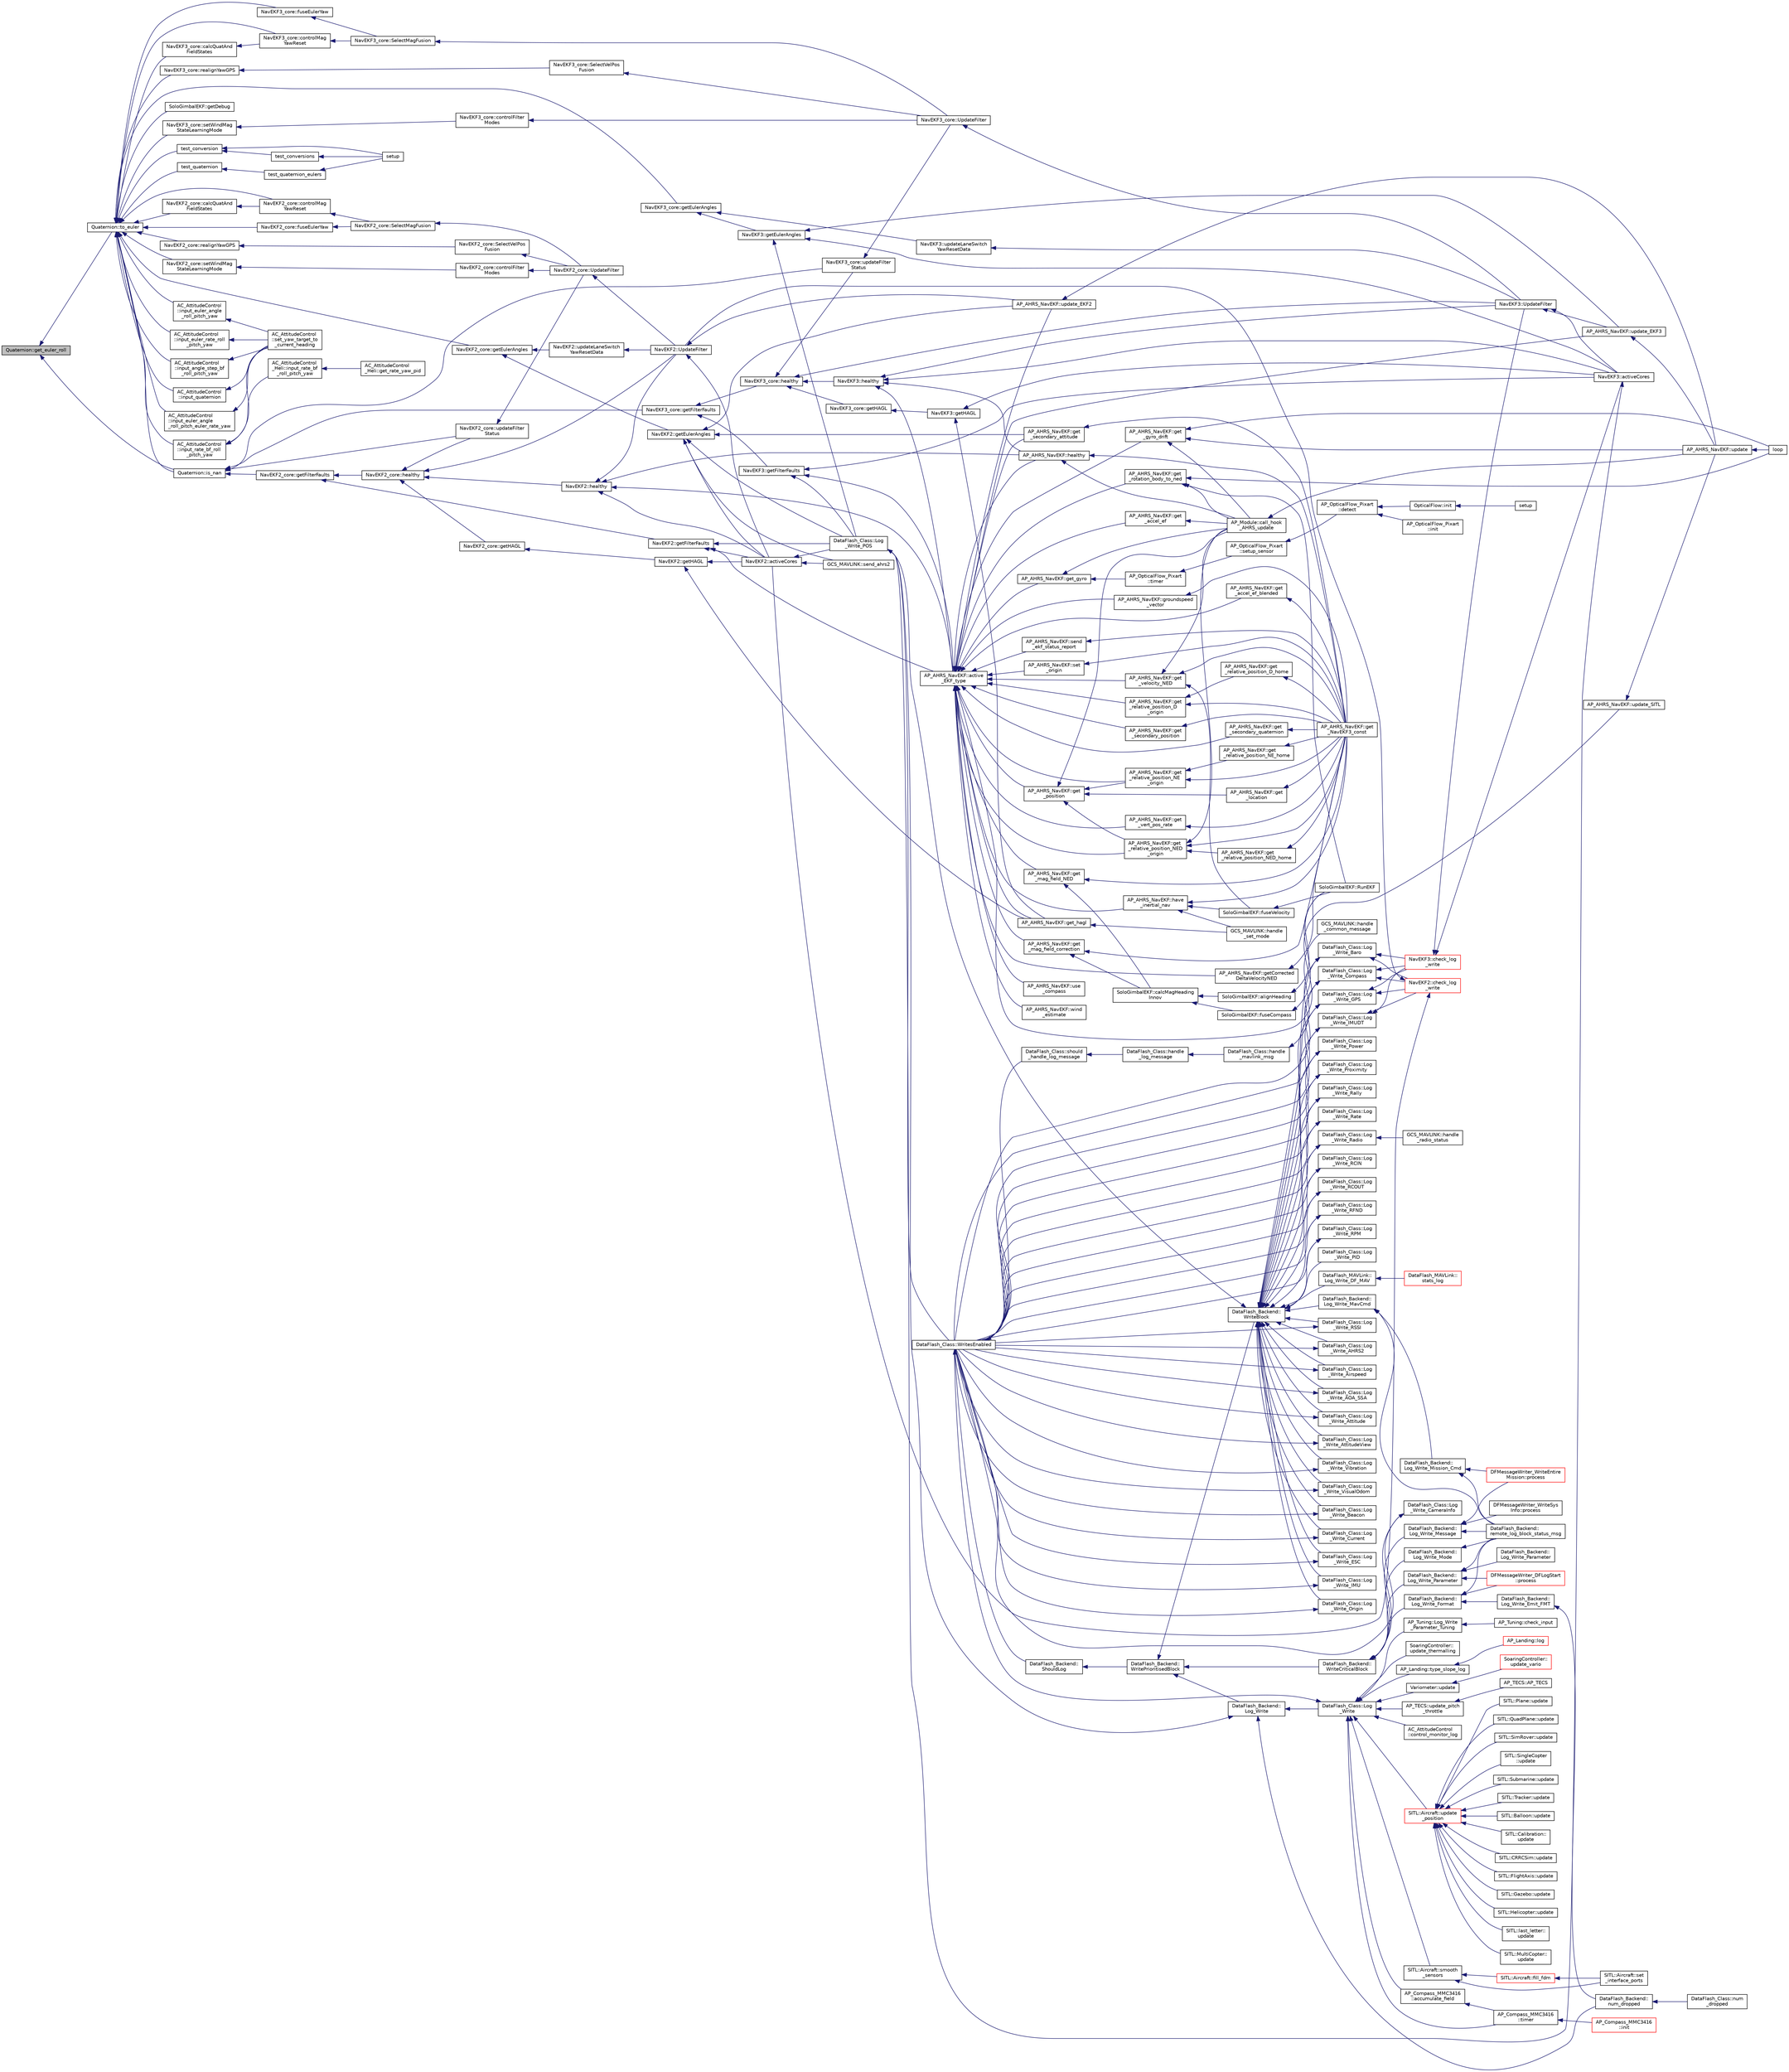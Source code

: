 digraph "Quaternion::get_euler_roll"
{
 // INTERACTIVE_SVG=YES
  edge [fontname="Helvetica",fontsize="10",labelfontname="Helvetica",labelfontsize="10"];
  node [fontname="Helvetica",fontsize="10",shape=record];
  rankdir="LR";
  Node1 [label="Quaternion::get_euler_roll",height=0.2,width=0.4,color="black", fillcolor="grey75", style="filled", fontcolor="black"];
  Node1 -> Node2 [dir="back",color="midnightblue",fontsize="10",style="solid",fontname="Helvetica"];
  Node2 [label="Quaternion::is_nan",height=0.2,width=0.4,color="black", fillcolor="white", style="filled",URL="$classQuaternion.html#aa3036ce97bb5a7394a2d65edecd8f1ab"];
  Node2 -> Node3 [dir="back",color="midnightblue",fontsize="10",style="solid",fontname="Helvetica"];
  Node3 [label="NavEKF2_core::updateFilter\lStatus",height=0.2,width=0.4,color="black", fillcolor="white", style="filled",URL="$classNavEKF2__core.html#a35682329252e9024bb9429a5482679da"];
  Node3 -> Node4 [dir="back",color="midnightblue",fontsize="10",style="solid",fontname="Helvetica"];
  Node4 [label="NavEKF2_core::UpdateFilter",height=0.2,width=0.4,color="black", fillcolor="white", style="filled",URL="$classNavEKF2__core.html#a5f5c815cbd5ebba30d731f89f87726c3"];
  Node4 -> Node5 [dir="back",color="midnightblue",fontsize="10",style="solid",fontname="Helvetica"];
  Node5 [label="NavEKF2::UpdateFilter",height=0.2,width=0.4,color="black", fillcolor="white", style="filled",URL="$classNavEKF2.html#a72815b1bbd9d7ceb0ff7ae52d14516df"];
  Node5 -> Node6 [dir="back",color="midnightblue",fontsize="10",style="solid",fontname="Helvetica"];
  Node6 [label="NavEKF2::activeCores",height=0.2,width=0.4,color="black", fillcolor="white", style="filled",URL="$classNavEKF2.html#ab18af2714c15fcf190493c01e2a28c73"];
  Node6 -> Node7 [dir="back",color="midnightblue",fontsize="10",style="solid",fontname="Helvetica"];
  Node7 [label="DataFlash_Class::Log\l_Write_POS",height=0.2,width=0.4,color="black", fillcolor="white", style="filled",URL="$classDataFlash__Class.html#a46e58faaa53c44516433f6bb7bde4163"];
  Node7 -> Node8 [dir="back",color="midnightblue",fontsize="10",style="solid",fontname="Helvetica"];
  Node8 [label="DataFlash_Class::WritesEnabled",height=0.2,width=0.4,color="black", fillcolor="white", style="filled",URL="$classDataFlash__Class.html#a680528ccef337901407a125439e1f397"];
  Node8 -> Node9 [dir="back",color="midnightblue",fontsize="10",style="solid",fontname="Helvetica"];
  Node9 [label="DataFlash_Class::should\l_handle_log_message",height=0.2,width=0.4,color="black", fillcolor="white", style="filled",URL="$classDataFlash__Class.html#a1f5e7a1ba369422c7df05cd384019b0e"];
  Node9 -> Node10 [dir="back",color="midnightblue",fontsize="10",style="solid",fontname="Helvetica"];
  Node10 [label="DataFlash_Class::handle\l_log_message",height=0.2,width=0.4,color="black", fillcolor="white", style="filled",URL="$classDataFlash__Class.html#a54a0f06df82820b62ec798a212821d25"];
  Node10 -> Node11 [dir="back",color="midnightblue",fontsize="10",style="solid",fontname="Helvetica"];
  Node11 [label="DataFlash_Class::handle\l_mavlink_msg",height=0.2,width=0.4,color="black", fillcolor="white", style="filled",URL="$classDataFlash__Class.html#a06ce95acf59edd4dd3b8aa7246913e7a"];
  Node11 -> Node12 [dir="back",color="midnightblue",fontsize="10",style="solid",fontname="Helvetica"];
  Node12 [label="GCS_MAVLINK::handle\l_common_message",height=0.2,width=0.4,color="black", fillcolor="white", style="filled",URL="$structGCS__MAVLINK.html#a13da94a2548ade6552a5250eb3251e89"];
  Node8 -> Node13 [dir="back",color="midnightblue",fontsize="10",style="solid",fontname="Helvetica"];
  Node13 [label="DataFlash_Backend::\lShouldLog",height=0.2,width=0.4,color="black", fillcolor="white", style="filled",URL="$classDataFlash__Backend.html#ae29c274eff677e46bb9e404656194789"];
  Node13 -> Node14 [dir="back",color="midnightblue",fontsize="10",style="solid",fontname="Helvetica"];
  Node14 [label="DataFlash_Backend::\lWritePrioritisedBlock",height=0.2,width=0.4,color="black", fillcolor="white", style="filled",URL="$classDataFlash__Backend.html#a70bd07e118265442caab0d742cb06abc"];
  Node14 -> Node15 [dir="back",color="midnightblue",fontsize="10",style="solid",fontname="Helvetica"];
  Node15 [label="DataFlash_Backend::\lLog_Write",height=0.2,width=0.4,color="black", fillcolor="white", style="filled",URL="$classDataFlash__Backend.html#a701111d46c96bfab23971267f325ddd3"];
  Node15 -> Node16 [dir="back",color="midnightblue",fontsize="10",style="solid",fontname="Helvetica"];
  Node16 [label="DataFlash_Class::Log\l_Write",height=0.2,width=0.4,color="black", fillcolor="white", style="filled",URL="$classDataFlash__Class.html#a379c836ed19feeac263fcd994b60226b"];
  Node16 -> Node17 [dir="back",color="midnightblue",fontsize="10",style="solid",fontname="Helvetica"];
  Node17 [label="AP_Compass_MMC3416\l::accumulate_field",height=0.2,width=0.4,color="black", fillcolor="white", style="filled",URL="$classAP__Compass__MMC3416.html#aa81525e474696e469db55ad9712a1b4f"];
  Node17 -> Node18 [dir="back",color="midnightblue",fontsize="10",style="solid",fontname="Helvetica"];
  Node18 [label="AP_Compass_MMC3416\l::timer",height=0.2,width=0.4,color="black", fillcolor="white", style="filled",URL="$classAP__Compass__MMC3416.html#a8b5b61173af45f3892c51bbeda783190"];
  Node18 -> Node19 [dir="back",color="midnightblue",fontsize="10",style="solid",fontname="Helvetica"];
  Node19 [label="AP_Compass_MMC3416\l::init",height=0.2,width=0.4,color="red", fillcolor="white", style="filled",URL="$classAP__Compass__MMC3416.html#af9749d12b13a50641e4c2b7b8b702ac2"];
  Node16 -> Node20 [dir="back",color="midnightblue",fontsize="10",style="solid",fontname="Helvetica"];
  Node20 [label="AC_AttitudeControl\l::control_monitor_log",height=0.2,width=0.4,color="black", fillcolor="white", style="filled",URL="$classAC__AttitudeControl.html#a24124a33c8cd7a9cd575d0c16a1e2d5b"];
  Node16 -> Node21 [dir="back",color="midnightblue",fontsize="10",style="solid",fontname="Helvetica"];
  Node21 [label="AP_Tuning::Log_Write\l_Parameter_Tuning",height=0.2,width=0.4,color="black", fillcolor="white", style="filled",URL="$classAP__Tuning.html#abc35074ce5f7c46fbbc644d80c3dc15a"];
  Node21 -> Node22 [dir="back",color="midnightblue",fontsize="10",style="solid",fontname="Helvetica"];
  Node22 [label="AP_Tuning::check_input",height=0.2,width=0.4,color="black", fillcolor="white", style="filled",URL="$classAP__Tuning.html#a26bf8c5e3711e547ce95654ca285fecb"];
  Node16 -> Node23 [dir="back",color="midnightblue",fontsize="10",style="solid",fontname="Helvetica"];
  Node23 [label="SITL::Aircraft::smooth\l_sensors",height=0.2,width=0.4,color="black", fillcolor="white", style="filled",URL="$classSITL_1_1Aircraft.html#a8b835df207c22a4d9bc24b14525ce968"];
  Node23 -> Node24 [dir="back",color="midnightblue",fontsize="10",style="solid",fontname="Helvetica"];
  Node24 [label="SITL::Aircraft::fill_fdm",height=0.2,width=0.4,color="red", fillcolor="white", style="filled",URL="$classSITL_1_1Aircraft.html#a07b38044e8a77d5f48db38e9913e06db"];
  Node24 -> Node25 [dir="back",color="midnightblue",fontsize="10",style="solid",fontname="Helvetica"];
  Node25 [label="SITL::Aircraft::set\l_interface_ports",height=0.2,width=0.4,color="black", fillcolor="white", style="filled",URL="$classSITL_1_1Aircraft.html#a061f04e9f5bc75cc1f250a4e7c3d8421"];
  Node23 -> Node25 [dir="back",color="midnightblue",fontsize="10",style="solid",fontname="Helvetica"];
  Node16 -> Node18 [dir="back",color="midnightblue",fontsize="10",style="solid",fontname="Helvetica"];
  Node16 -> Node26 [dir="back",color="midnightblue",fontsize="10",style="solid",fontname="Helvetica"];
  Node26 [label="AP_Landing::type_slope_log",height=0.2,width=0.4,color="black", fillcolor="white", style="filled",URL="$classAP__Landing.html#ac0b5a7424b989984441d47159f9e691c"];
  Node26 -> Node27 [dir="back",color="midnightblue",fontsize="10",style="solid",fontname="Helvetica"];
  Node27 [label="AP_Landing::log",height=0.2,width=0.4,color="red", fillcolor="white", style="filled",URL="$classAP__Landing.html#afbaa15e50629185cb1c1dcb1c41289d8"];
  Node16 -> Node28 [dir="back",color="midnightblue",fontsize="10",style="solid",fontname="Helvetica"];
  Node28 [label="Variometer::update",height=0.2,width=0.4,color="black", fillcolor="white", style="filled",URL="$classVariometer.html#ae8429634659d6e7f64a64992380e7b2b"];
  Node28 -> Node29 [dir="back",color="midnightblue",fontsize="10",style="solid",fontname="Helvetica"];
  Node29 [label="SoaringController::\lupdate_vario",height=0.2,width=0.4,color="red", fillcolor="white", style="filled",URL="$classSoaringController.html#a7adf701742d2ba2f2e699b9e3ce1b955"];
  Node16 -> Node30 [dir="back",color="midnightblue",fontsize="10",style="solid",fontname="Helvetica"];
  Node30 [label="AP_TECS::update_pitch\l_throttle",height=0.2,width=0.4,color="black", fillcolor="white", style="filled",URL="$classAP__TECS.html#ad9fdee521b36fe15ab8ab06a35717c5a"];
  Node30 -> Node31 [dir="back",color="midnightblue",fontsize="10",style="solid",fontname="Helvetica"];
  Node31 [label="AP_TECS::AP_TECS",height=0.2,width=0.4,color="black", fillcolor="white", style="filled",URL="$classAP__TECS.html#a01d6d2b6f4c4151838115b13020d8990"];
  Node16 -> Node32 [dir="back",color="midnightblue",fontsize="10",style="solid",fontname="Helvetica"];
  Node32 [label="SITL::Aircraft::update\l_position",height=0.2,width=0.4,color="red", fillcolor="white", style="filled",URL="$classSITL_1_1Aircraft.html#a4a72b2c0617cf55b24b062daaae685b9"];
  Node32 -> Node33 [dir="back",color="midnightblue",fontsize="10",style="solid",fontname="Helvetica"];
  Node33 [label="SITL::Balloon::update",height=0.2,width=0.4,color="black", fillcolor="white", style="filled",URL="$classSITL_1_1Balloon.html#a34f5716a3c9ba0805d89dc36656ae90c"];
  Node32 -> Node34 [dir="back",color="midnightblue",fontsize="10",style="solid",fontname="Helvetica"];
  Node34 [label="SITL::Calibration::\lupdate",height=0.2,width=0.4,color="black", fillcolor="white", style="filled",URL="$classSITL_1_1Calibration.html#a0c3f60adfbc5d68ae425883af18b62f4"];
  Node32 -> Node35 [dir="back",color="midnightblue",fontsize="10",style="solid",fontname="Helvetica"];
  Node35 [label="SITL::CRRCSim::update",height=0.2,width=0.4,color="black", fillcolor="white", style="filled",URL="$classSITL_1_1CRRCSim.html#ada236d396837feb2c5efe885ea504f87"];
  Node32 -> Node36 [dir="back",color="midnightblue",fontsize="10",style="solid",fontname="Helvetica"];
  Node36 [label="SITL::FlightAxis::update",height=0.2,width=0.4,color="black", fillcolor="white", style="filled",URL="$classSITL_1_1FlightAxis.html#abea39b8171735bf99ad90267f6be4c42"];
  Node32 -> Node37 [dir="back",color="midnightblue",fontsize="10",style="solid",fontname="Helvetica"];
  Node37 [label="SITL::Gazebo::update",height=0.2,width=0.4,color="black", fillcolor="white", style="filled",URL="$classSITL_1_1Gazebo.html#a120a541070549b98ba4740c91abf97a7"];
  Node32 -> Node38 [dir="back",color="midnightblue",fontsize="10",style="solid",fontname="Helvetica"];
  Node38 [label="SITL::Helicopter::update",height=0.2,width=0.4,color="black", fillcolor="white", style="filled",URL="$classSITL_1_1Helicopter.html#a0e8602ead0fe804552ab7ade9a1b171e"];
  Node32 -> Node39 [dir="back",color="midnightblue",fontsize="10",style="solid",fontname="Helvetica"];
  Node39 [label="SITL::last_letter::\lupdate",height=0.2,width=0.4,color="black", fillcolor="white", style="filled",URL="$classSITL_1_1last__letter.html#ae4e6d3acea9730faa873e8d25b876d19"];
  Node32 -> Node40 [dir="back",color="midnightblue",fontsize="10",style="solid",fontname="Helvetica"];
  Node40 [label="SITL::MultiCopter::\lupdate",height=0.2,width=0.4,color="black", fillcolor="white", style="filled",URL="$classSITL_1_1MultiCopter.html#ad4df8bcd20625ce425cc9d73f9aa6a20"];
  Node32 -> Node41 [dir="back",color="midnightblue",fontsize="10",style="solid",fontname="Helvetica"];
  Node41 [label="SITL::Plane::update",height=0.2,width=0.4,color="black", fillcolor="white", style="filled",URL="$classSITL_1_1Plane.html#a7852409df29e250b1903384d1446930c"];
  Node32 -> Node42 [dir="back",color="midnightblue",fontsize="10",style="solid",fontname="Helvetica"];
  Node42 [label="SITL::QuadPlane::update",height=0.2,width=0.4,color="black", fillcolor="white", style="filled",URL="$classSITL_1_1QuadPlane.html#af9068f0de1894f5afc49481c869e3b6c"];
  Node32 -> Node43 [dir="back",color="midnightblue",fontsize="10",style="solid",fontname="Helvetica"];
  Node43 [label="SITL::SimRover::update",height=0.2,width=0.4,color="black", fillcolor="white", style="filled",URL="$classSITL_1_1SimRover.html#a0692a116e9c7cff78adb0b08b0d571b2"];
  Node32 -> Node44 [dir="back",color="midnightblue",fontsize="10",style="solid",fontname="Helvetica"];
  Node44 [label="SITL::SingleCopter\l::update",height=0.2,width=0.4,color="black", fillcolor="white", style="filled",URL="$classSITL_1_1SingleCopter.html#a07d0997518b86260a6a80b914733d7b5"];
  Node32 -> Node45 [dir="back",color="midnightblue",fontsize="10",style="solid",fontname="Helvetica"];
  Node45 [label="SITL::Submarine::update",height=0.2,width=0.4,color="black", fillcolor="white", style="filled",URL="$classSITL_1_1Submarine.html#ae172876dbb527df84dfb38c9fa383878"];
  Node32 -> Node46 [dir="back",color="midnightblue",fontsize="10",style="solid",fontname="Helvetica"];
  Node46 [label="SITL::Tracker::update",height=0.2,width=0.4,color="black", fillcolor="white", style="filled",URL="$classSITL_1_1Tracker.html#aa2d26c0841ead98b60a9291eb4d74b71"];
  Node16 -> Node47 [dir="back",color="midnightblue",fontsize="10",style="solid",fontname="Helvetica"];
  Node47 [label="SoaringController::\lupdate_thermalling",height=0.2,width=0.4,color="black", fillcolor="white", style="filled",URL="$classSoaringController.html#abfbc693fd6c93da20fb098aedf6fd596"];
  Node16 -> Node8 [dir="back",color="midnightblue",fontsize="10",style="solid",fontname="Helvetica"];
  Node15 -> Node7 [dir="back",color="midnightblue",fontsize="10",style="solid",fontname="Helvetica"];
  Node15 -> Node48 [dir="back",color="midnightblue",fontsize="10",style="solid",fontname="Helvetica"];
  Node48 [label="DataFlash_Backend::\lnum_dropped",height=0.2,width=0.4,color="black", fillcolor="white", style="filled",URL="$classDataFlash__Backend.html#a944c1f573e2cd12e7ff491d48898d446"];
  Node48 -> Node49 [dir="back",color="midnightblue",fontsize="10",style="solid",fontname="Helvetica"];
  Node49 [label="DataFlash_Class::num\l_dropped",height=0.2,width=0.4,color="black", fillcolor="white", style="filled",URL="$classDataFlash__Class.html#a3b01d9a49c319ca3995df9b1649b9249"];
  Node14 -> Node50 [dir="back",color="midnightblue",fontsize="10",style="solid",fontname="Helvetica"];
  Node50 [label="DataFlash_Backend::\lWriteBlock",height=0.2,width=0.4,color="black", fillcolor="white", style="filled",URL="$classDataFlash__Backend.html#aed94b3ad1fd7333ddd7c2e20c3433d52"];
  Node50 -> Node51 [dir="back",color="midnightblue",fontsize="10",style="solid",fontname="Helvetica"];
  Node51 [label="DataFlash_Class::Log\l_Write_AHRS2",height=0.2,width=0.4,color="black", fillcolor="white", style="filled",URL="$classDataFlash__Class.html#ad81bca014959c6b0a6714ea0d83c409f"];
  Node51 -> Node8 [dir="back",color="midnightblue",fontsize="10",style="solid",fontname="Helvetica"];
  Node50 -> Node52 [dir="back",color="midnightblue",fontsize="10",style="solid",fontname="Helvetica"];
  Node52 [label="DataFlash_Class::Log\l_Write_Airspeed",height=0.2,width=0.4,color="black", fillcolor="white", style="filled",URL="$classDataFlash__Class.html#a6a38481f36ae833e7093c41a0e72be31"];
  Node52 -> Node8 [dir="back",color="midnightblue",fontsize="10",style="solid",fontname="Helvetica"];
  Node50 -> Node53 [dir="back",color="midnightblue",fontsize="10",style="solid",fontname="Helvetica"];
  Node53 [label="DataFlash_Class::Log\l_Write_AOA_SSA",height=0.2,width=0.4,color="black", fillcolor="white", style="filled",URL="$classDataFlash__Class.html#a07c6e6dc1aeb58b8f3255a63e0d5a430"];
  Node53 -> Node8 [dir="back",color="midnightblue",fontsize="10",style="solid",fontname="Helvetica"];
  Node50 -> Node54 [dir="back",color="midnightblue",fontsize="10",style="solid",fontname="Helvetica"];
  Node54 [label="DataFlash_Class::Log\l_Write_Attitude",height=0.2,width=0.4,color="black", fillcolor="white", style="filled",URL="$classDataFlash__Class.html#a100c0458780b38dd0ccc4a7381827b3c"];
  Node54 -> Node8 [dir="back",color="midnightblue",fontsize="10",style="solid",fontname="Helvetica"];
  Node50 -> Node55 [dir="back",color="midnightblue",fontsize="10",style="solid",fontname="Helvetica"];
  Node55 [label="DataFlash_Class::Log\l_Write_AttitudeView",height=0.2,width=0.4,color="black", fillcolor="white", style="filled",URL="$classDataFlash__Class.html#abf48a5cb3c39a255385d3853beb1b5d7"];
  Node55 -> Node8 [dir="back",color="midnightblue",fontsize="10",style="solid",fontname="Helvetica"];
  Node50 -> Node56 [dir="back",color="midnightblue",fontsize="10",style="solid",fontname="Helvetica"];
  Node56 [label="DataFlash_Class::Log\l_Write_Baro",height=0.2,width=0.4,color="black", fillcolor="white", style="filled",URL="$classDataFlash__Class.html#a4a12c2f2025e0a63d6ec85602857d0cb"];
  Node56 -> Node57 [dir="back",color="midnightblue",fontsize="10",style="solid",fontname="Helvetica"];
  Node57 [label="NavEKF3::check_log\l_write",height=0.2,width=0.4,color="red", fillcolor="white", style="filled",URL="$classNavEKF3.html#afa5a1b626563d35ad95545e8f056214b"];
  Node57 -> Node58 [dir="back",color="midnightblue",fontsize="10",style="solid",fontname="Helvetica"];
  Node58 [label="NavEKF3::activeCores",height=0.2,width=0.4,color="black", fillcolor="white", style="filled",URL="$classNavEKF3.html#a3e1f50ad977a17222fcd7a6851b0f2ec"];
  Node58 -> Node7 [dir="back",color="midnightblue",fontsize="10",style="solid",fontname="Helvetica"];
  Node57 -> Node59 [dir="back",color="midnightblue",fontsize="10",style="solid",fontname="Helvetica"];
  Node59 [label="NavEKF3::UpdateFilter",height=0.2,width=0.4,color="black", fillcolor="white", style="filled",URL="$classNavEKF3.html#a477020fcf29376e0c2205dbf79728104"];
  Node59 -> Node58 [dir="back",color="midnightblue",fontsize="10",style="solid",fontname="Helvetica"];
  Node59 -> Node60 [dir="back",color="midnightblue",fontsize="10",style="solid",fontname="Helvetica"];
  Node60 [label="AP_AHRS_NavEKF::update_EKF3",height=0.2,width=0.4,color="black", fillcolor="white", style="filled",URL="$classAP__AHRS__NavEKF.html#a324160404f12959e955554f5aed26459"];
  Node60 -> Node61 [dir="back",color="midnightblue",fontsize="10",style="solid",fontname="Helvetica"];
  Node61 [label="AP_AHRS_NavEKF::update",height=0.2,width=0.4,color="black", fillcolor="white", style="filled",URL="$classAP__AHRS__NavEKF.html#ac8111979c5dc37a55b2c50818534ea52"];
  Node61 -> Node62 [dir="back",color="midnightblue",fontsize="10",style="solid",fontname="Helvetica"];
  Node62 [label="loop",height=0.2,width=0.4,color="black", fillcolor="white", style="filled",URL="$AHRS__Test_8cpp.html#afe461d27b9c48d5921c00d521181f12f"];
  Node56 -> Node63 [dir="back",color="midnightblue",fontsize="10",style="solid",fontname="Helvetica"];
  Node63 [label="NavEKF2::check_log\l_write",height=0.2,width=0.4,color="red", fillcolor="white", style="filled",URL="$classNavEKF2.html#a124df957952b2cb0c04e4318a173f67a"];
  Node63 -> Node6 [dir="back",color="midnightblue",fontsize="10",style="solid",fontname="Helvetica"];
  Node63 -> Node5 [dir="back",color="midnightblue",fontsize="10",style="solid",fontname="Helvetica"];
  Node56 -> Node8 [dir="back",color="midnightblue",fontsize="10",style="solid",fontname="Helvetica"];
  Node50 -> Node64 [dir="back",color="midnightblue",fontsize="10",style="solid",fontname="Helvetica"];
  Node64 [label="DataFlash_Class::Log\l_Write_Beacon",height=0.2,width=0.4,color="black", fillcolor="white", style="filled",URL="$classDataFlash__Class.html#abe412cc7c41a691691c24ec560586c45"];
  Node64 -> Node8 [dir="back",color="midnightblue",fontsize="10",style="solid",fontname="Helvetica"];
  Node50 -> Node65 [dir="back",color="midnightblue",fontsize="10",style="solid",fontname="Helvetica"];
  Node65 [label="DataFlash_Class::Log\l_Write_Compass",height=0.2,width=0.4,color="black", fillcolor="white", style="filled",URL="$classDataFlash__Class.html#a5189adf1c5da47c2149ca1d7baa745d8"];
  Node65 -> Node57 [dir="back",color="midnightblue",fontsize="10",style="solid",fontname="Helvetica"];
  Node65 -> Node63 [dir="back",color="midnightblue",fontsize="10",style="solid",fontname="Helvetica"];
  Node65 -> Node8 [dir="back",color="midnightblue",fontsize="10",style="solid",fontname="Helvetica"];
  Node50 -> Node66 [dir="back",color="midnightblue",fontsize="10",style="solid",fontname="Helvetica"];
  Node66 [label="DataFlash_Class::Log\l_Write_Current",height=0.2,width=0.4,color="black", fillcolor="white", style="filled",URL="$classDataFlash__Class.html#a6bc40fe7e7fd0b068700d5b89d85a920"];
  Node66 -> Node8 [dir="back",color="midnightblue",fontsize="10",style="solid",fontname="Helvetica"];
  Node50 -> Node67 [dir="back",color="midnightblue",fontsize="10",style="solid",fontname="Helvetica"];
  Node67 [label="DataFlash_MAVLink::\lLog_Write_DF_MAV",height=0.2,width=0.4,color="black", fillcolor="white", style="filled",URL="$classDataFlash__MAVLink.html#a4e95e48809d7011702476e879415d96c"];
  Node67 -> Node68 [dir="back",color="midnightblue",fontsize="10",style="solid",fontname="Helvetica"];
  Node68 [label="DataFlash_MAVLink::\lstats_log",height=0.2,width=0.4,color="red", fillcolor="white", style="filled",URL="$classDataFlash__MAVLink.html#af0e5de77619126d8d8d1dd06a389717d"];
  Node50 -> Node69 [dir="back",color="midnightblue",fontsize="10",style="solid",fontname="Helvetica"];
  Node69 [label="DataFlash_Class::Log\l_Write_ESC",height=0.2,width=0.4,color="black", fillcolor="white", style="filled",URL="$classDataFlash__Class.html#a90a22bd1a0d9fff2bde1efdf0d0c9575"];
  Node69 -> Node8 [dir="back",color="midnightblue",fontsize="10",style="solid",fontname="Helvetica"];
  Node50 -> Node70 [dir="back",color="midnightblue",fontsize="10",style="solid",fontname="Helvetica"];
  Node70 [label="DataFlash_Class::Log\l_Write_GPS",height=0.2,width=0.4,color="black", fillcolor="white", style="filled",URL="$classDataFlash__Class.html#a8a9087dec83092f0ea67b6741ff9f32e"];
  Node70 -> Node57 [dir="back",color="midnightblue",fontsize="10",style="solid",fontname="Helvetica"];
  Node70 -> Node63 [dir="back",color="midnightblue",fontsize="10",style="solid",fontname="Helvetica"];
  Node70 -> Node8 [dir="back",color="midnightblue",fontsize="10",style="solid",fontname="Helvetica"];
  Node50 -> Node71 [dir="back",color="midnightblue",fontsize="10",style="solid",fontname="Helvetica"];
  Node71 [label="DataFlash_Class::Log\l_Write_IMU",height=0.2,width=0.4,color="black", fillcolor="white", style="filled",URL="$classDataFlash__Class.html#a805d766e5347af5349e0979a2a07e452"];
  Node71 -> Node8 [dir="back",color="midnightblue",fontsize="10",style="solid",fontname="Helvetica"];
  Node50 -> Node72 [dir="back",color="midnightblue",fontsize="10",style="solid",fontname="Helvetica"];
  Node72 [label="DataFlash_Class::Log\l_Write_IMUDT",height=0.2,width=0.4,color="black", fillcolor="white", style="filled",URL="$classDataFlash__Class.html#a5835f10f0f4c71618a3793d582b3a52a"];
  Node72 -> Node57 [dir="back",color="midnightblue",fontsize="10",style="solid",fontname="Helvetica"];
  Node72 -> Node63 [dir="back",color="midnightblue",fontsize="10",style="solid",fontname="Helvetica"];
  Node72 -> Node8 [dir="back",color="midnightblue",fontsize="10",style="solid",fontname="Helvetica"];
  Node50 -> Node73 [dir="back",color="midnightblue",fontsize="10",style="solid",fontname="Helvetica"];
  Node73 [label="DataFlash_Backend::\lLog_Write_MavCmd",height=0.2,width=0.4,color="black", fillcolor="white", style="filled",URL="$classDataFlash__Backend.html#af0dcded34eb71f36ee8f910424be2061"];
  Node73 -> Node74 [dir="back",color="midnightblue",fontsize="10",style="solid",fontname="Helvetica"];
  Node74 [label="DataFlash_Backend::\lLog_Write_Mission_Cmd",height=0.2,width=0.4,color="black", fillcolor="white", style="filled",URL="$classDataFlash__Backend.html#a570580fce5fc1f96a9cfd6bb75dd8705"];
  Node74 -> Node75 [dir="back",color="midnightblue",fontsize="10",style="solid",fontname="Helvetica"];
  Node75 [label="DFMessageWriter_WriteEntire\lMission::process",height=0.2,width=0.4,color="red", fillcolor="white", style="filled",URL="$classDFMessageWriter__WriteEntireMission.html#a157afd1587cb4756d21bfd04bd64fdd1"];
  Node74 -> Node76 [dir="back",color="midnightblue",fontsize="10",style="solid",fontname="Helvetica"];
  Node76 [label="DataFlash_Backend::\lremote_log_block_status_msg",height=0.2,width=0.4,color="black", fillcolor="white", style="filled",URL="$classDataFlash__Backend.html#acc06500874549df2b2567f069176506e"];
  Node73 -> Node76 [dir="back",color="midnightblue",fontsize="10",style="solid",fontname="Helvetica"];
  Node50 -> Node77 [dir="back",color="midnightblue",fontsize="10",style="solid",fontname="Helvetica"];
  Node77 [label="DataFlash_Class::Log\l_Write_Origin",height=0.2,width=0.4,color="black", fillcolor="white", style="filled",URL="$classDataFlash__Class.html#a7c9ea84e9cbfd62bac7f1fac7cafa562"];
  Node77 -> Node8 [dir="back",color="midnightblue",fontsize="10",style="solid",fontname="Helvetica"];
  Node50 -> Node78 [dir="back",color="midnightblue",fontsize="10",style="solid",fontname="Helvetica"];
  Node78 [label="DataFlash_Class::Log\l_Write_PID",height=0.2,width=0.4,color="black", fillcolor="white", style="filled",URL="$classDataFlash__Class.html#a92d70f9aa906b4a2ad56f88cf04630ce"];
  Node50 -> Node7 [dir="back",color="midnightblue",fontsize="10",style="solid",fontname="Helvetica"];
  Node50 -> Node79 [dir="back",color="midnightblue",fontsize="10",style="solid",fontname="Helvetica"];
  Node79 [label="DataFlash_Class::Log\l_Write_Power",height=0.2,width=0.4,color="black", fillcolor="white", style="filled",URL="$classDataFlash__Class.html#a0244745bcbf21252169dbca26be44557"];
  Node79 -> Node8 [dir="back",color="midnightblue",fontsize="10",style="solid",fontname="Helvetica"];
  Node50 -> Node80 [dir="back",color="midnightblue",fontsize="10",style="solid",fontname="Helvetica"];
  Node80 [label="DataFlash_Class::Log\l_Write_Proximity",height=0.2,width=0.4,color="black", fillcolor="white", style="filled",URL="$classDataFlash__Class.html#adebf82a1c347a2dbcaf366ea32bc3bc5"];
  Node80 -> Node8 [dir="back",color="midnightblue",fontsize="10",style="solid",fontname="Helvetica"];
  Node50 -> Node81 [dir="back",color="midnightblue",fontsize="10",style="solid",fontname="Helvetica"];
  Node81 [label="DataFlash_Class::Log\l_Write_Radio",height=0.2,width=0.4,color="black", fillcolor="white", style="filled",URL="$classDataFlash__Class.html#ae26cdaa597f952193b6be4436d55c7d6"];
  Node81 -> Node82 [dir="back",color="midnightblue",fontsize="10",style="solid",fontname="Helvetica"];
  Node82 [label="GCS_MAVLINK::handle\l_radio_status",height=0.2,width=0.4,color="black", fillcolor="white", style="filled",URL="$structGCS__MAVLINK.html#a95855cb1b5e848b644d0fdeb1009a031"];
  Node81 -> Node8 [dir="back",color="midnightblue",fontsize="10",style="solid",fontname="Helvetica"];
  Node50 -> Node83 [dir="back",color="midnightblue",fontsize="10",style="solid",fontname="Helvetica"];
  Node83 [label="DataFlash_Class::Log\l_Write_Rally",height=0.2,width=0.4,color="black", fillcolor="white", style="filled",URL="$classDataFlash__Class.html#aa4421dde08afcd932ccbe12aef85055d"];
  Node83 -> Node8 [dir="back",color="midnightblue",fontsize="10",style="solid",fontname="Helvetica"];
  Node50 -> Node84 [dir="back",color="midnightblue",fontsize="10",style="solid",fontname="Helvetica"];
  Node84 [label="DataFlash_Class::Log\l_Write_Rate",height=0.2,width=0.4,color="black", fillcolor="white", style="filled",URL="$classDataFlash__Class.html#a5db08f0e524269d5b88c5919424af11c"];
  Node84 -> Node8 [dir="back",color="midnightblue",fontsize="10",style="solid",fontname="Helvetica"];
  Node50 -> Node85 [dir="back",color="midnightblue",fontsize="10",style="solid",fontname="Helvetica"];
  Node85 [label="DataFlash_Class::Log\l_Write_RCIN",height=0.2,width=0.4,color="black", fillcolor="white", style="filled",URL="$classDataFlash__Class.html#ae3cb0f9ab8db6bcced3f504a2a767081"];
  Node85 -> Node8 [dir="back",color="midnightblue",fontsize="10",style="solid",fontname="Helvetica"];
  Node50 -> Node86 [dir="back",color="midnightblue",fontsize="10",style="solid",fontname="Helvetica"];
  Node86 [label="DataFlash_Class::Log\l_Write_RCOUT",height=0.2,width=0.4,color="black", fillcolor="white", style="filled",URL="$classDataFlash__Class.html#a365196ae7546b5065934ffbdb91066e5"];
  Node86 -> Node8 [dir="back",color="midnightblue",fontsize="10",style="solid",fontname="Helvetica"];
  Node50 -> Node87 [dir="back",color="midnightblue",fontsize="10",style="solid",fontname="Helvetica"];
  Node87 [label="DataFlash_Class::Log\l_Write_RFND",height=0.2,width=0.4,color="black", fillcolor="white", style="filled",URL="$classDataFlash__Class.html#af0a21d8a256a8e1e6f9da5566cc5a168"];
  Node87 -> Node8 [dir="back",color="midnightblue",fontsize="10",style="solid",fontname="Helvetica"];
  Node50 -> Node88 [dir="back",color="midnightblue",fontsize="10",style="solid",fontname="Helvetica"];
  Node88 [label="DataFlash_Class::Log\l_Write_RPM",height=0.2,width=0.4,color="black", fillcolor="white", style="filled",URL="$classDataFlash__Class.html#aa5d9034787597e35040f6b9624bf9b6c"];
  Node88 -> Node8 [dir="back",color="midnightblue",fontsize="10",style="solid",fontname="Helvetica"];
  Node50 -> Node89 [dir="back",color="midnightblue",fontsize="10",style="solid",fontname="Helvetica"];
  Node89 [label="DataFlash_Class::Log\l_Write_RSSI",height=0.2,width=0.4,color="black", fillcolor="white", style="filled",URL="$classDataFlash__Class.html#ab89b9493bafe090db104589de9bc100c"];
  Node89 -> Node8 [dir="back",color="midnightblue",fontsize="10",style="solid",fontname="Helvetica"];
  Node50 -> Node90 [dir="back",color="midnightblue",fontsize="10",style="solid",fontname="Helvetica"];
  Node90 [label="DataFlash_Class::Log\l_Write_Vibration",height=0.2,width=0.4,color="black", fillcolor="white", style="filled",URL="$classDataFlash__Class.html#af3e28f802f9d4f6be01a5283ada628fe"];
  Node90 -> Node8 [dir="back",color="midnightblue",fontsize="10",style="solid",fontname="Helvetica"];
  Node50 -> Node91 [dir="back",color="midnightblue",fontsize="10",style="solid",fontname="Helvetica"];
  Node91 [label="DataFlash_Class::Log\l_Write_VisualOdom",height=0.2,width=0.4,color="black", fillcolor="white", style="filled",URL="$classDataFlash__Class.html#ab9b4b0869a66719efeef76ea8da2c564"];
  Node91 -> Node8 [dir="back",color="midnightblue",fontsize="10",style="solid",fontname="Helvetica"];
  Node14 -> Node92 [dir="back",color="midnightblue",fontsize="10",style="solid",fontname="Helvetica"];
  Node92 [label="DataFlash_Backend::\lWriteCriticalBlock",height=0.2,width=0.4,color="black", fillcolor="white", style="filled",URL="$classDataFlash__Backend.html#a5be0a9e566b2b525659756204c3353b7"];
  Node92 -> Node93 [dir="back",color="midnightblue",fontsize="10",style="solid",fontname="Helvetica"];
  Node93 [label="DataFlash_Class::Log\l_Write_CameraInfo",height=0.2,width=0.4,color="black", fillcolor="white", style="filled",URL="$classDataFlash__Class.html#af027b69eefd54b04e56a821eeda76e40"];
  Node93 -> Node8 [dir="back",color="midnightblue",fontsize="10",style="solid",fontname="Helvetica"];
  Node92 -> Node94 [dir="back",color="midnightblue",fontsize="10",style="solid",fontname="Helvetica"];
  Node94 [label="DataFlash_Backend::\lLog_Write_Format",height=0.2,width=0.4,color="black", fillcolor="white", style="filled",URL="$classDataFlash__Backend.html#a33c4294acfcecd5db6c923de11893e45"];
  Node94 -> Node95 [dir="back",color="midnightblue",fontsize="10",style="solid",fontname="Helvetica"];
  Node95 [label="DataFlash_Backend::\lLog_Write_Emit_FMT",height=0.2,width=0.4,color="black", fillcolor="white", style="filled",URL="$classDataFlash__Backend.html#a0ed8c2da3963e144758e4df2f14161f8"];
  Node95 -> Node48 [dir="back",color="midnightblue",fontsize="10",style="solid",fontname="Helvetica"];
  Node94 -> Node96 [dir="back",color="midnightblue",fontsize="10",style="solid",fontname="Helvetica"];
  Node96 [label="DFMessageWriter_DFLogStart\l::process",height=0.2,width=0.4,color="red", fillcolor="white", style="filled",URL="$classDFMessageWriter__DFLogStart.html#a81d7ab192bff2616b7649f3d4bdf7ca7"];
  Node94 -> Node76 [dir="back",color="midnightblue",fontsize="10",style="solid",fontname="Helvetica"];
  Node92 -> Node97 [dir="back",color="midnightblue",fontsize="10",style="solid",fontname="Helvetica"];
  Node97 [label="DataFlash_Backend::\lLog_Write_Message",height=0.2,width=0.4,color="black", fillcolor="white", style="filled",URL="$classDataFlash__Backend.html#a36de68caf35d162312f55f958c00fc6c"];
  Node97 -> Node98 [dir="back",color="midnightblue",fontsize="10",style="solid",fontname="Helvetica"];
  Node98 [label="DFMessageWriter_WriteSys\lInfo::process",height=0.2,width=0.4,color="black", fillcolor="white", style="filled",URL="$classDFMessageWriter__WriteSysInfo.html#a58c7b3822a65bb8415b33960266a1e83"];
  Node97 -> Node75 [dir="back",color="midnightblue",fontsize="10",style="solid",fontname="Helvetica"];
  Node97 -> Node76 [dir="back",color="midnightblue",fontsize="10",style="solid",fontname="Helvetica"];
  Node92 -> Node99 [dir="back",color="midnightblue",fontsize="10",style="solid",fontname="Helvetica"];
  Node99 [label="DataFlash_Backend::\lLog_Write_Mode",height=0.2,width=0.4,color="black", fillcolor="white", style="filled",URL="$classDataFlash__Backend.html#a09f5553f9e37e58f72cde1a95b2f20f2"];
  Node99 -> Node76 [dir="back",color="midnightblue",fontsize="10",style="solid",fontname="Helvetica"];
  Node92 -> Node100 [dir="back",color="midnightblue",fontsize="10",style="solid",fontname="Helvetica"];
  Node100 [label="DataFlash_Backend::\lLog_Write_Parameter",height=0.2,width=0.4,color="black", fillcolor="white", style="filled",URL="$classDataFlash__Backend.html#a85713efc5d4dfb01c5ef7968f9f2842e"];
  Node100 -> Node101 [dir="back",color="midnightblue",fontsize="10",style="solid",fontname="Helvetica"];
  Node101 [label="DataFlash_Backend::\lLog_Write_Parameter",height=0.2,width=0.4,color="black", fillcolor="white", style="filled",URL="$classDataFlash__Backend.html#a76b0eff7f34874f2a35c4d6241203e6f"];
  Node100 -> Node96 [dir="back",color="midnightblue",fontsize="10",style="solid",fontname="Helvetica"];
  Node100 -> Node76 [dir="back",color="midnightblue",fontsize="10",style="solid",fontname="Helvetica"];
  Node6 -> Node102 [dir="back",color="midnightblue",fontsize="10",style="solid",fontname="Helvetica"];
  Node102 [label="GCS_MAVLINK::send_ahrs2",height=0.2,width=0.4,color="black", fillcolor="white", style="filled",URL="$structGCS__MAVLINK.html#a558ba3447048b78cb9dde460053e2741"];
  Node5 -> Node103 [dir="back",color="midnightblue",fontsize="10",style="solid",fontname="Helvetica"];
  Node103 [label="AP_AHRS_NavEKF::update_EKF2",height=0.2,width=0.4,color="black", fillcolor="white", style="filled",URL="$classAP__AHRS__NavEKF.html#a0187c6d3d4348b002a204c05d3e94b07"];
  Node103 -> Node61 [dir="back",color="midnightblue",fontsize="10",style="solid",fontname="Helvetica"];
  Node2 -> Node104 [dir="back",color="midnightblue",fontsize="10",style="solid",fontname="Helvetica"];
  Node104 [label="NavEKF2_core::getFilterFaults",height=0.2,width=0.4,color="black", fillcolor="white", style="filled",URL="$classNavEKF2__core.html#a279e8116bbf537d4c1bb9e82370898a1"];
  Node104 -> Node105 [dir="back",color="midnightblue",fontsize="10",style="solid",fontname="Helvetica"];
  Node105 [label="NavEKF2::getFilterFaults",height=0.2,width=0.4,color="black", fillcolor="white", style="filled",URL="$classNavEKF2.html#a5487438f423c678c7c380afec90bd110"];
  Node105 -> Node106 [dir="back",color="midnightblue",fontsize="10",style="solid",fontname="Helvetica"];
  Node106 [label="AP_AHRS_NavEKF::active\l_EKF_type",height=0.2,width=0.4,color="black", fillcolor="white", style="filled",URL="$classAP__AHRS__NavEKF.html#ac849e412241650c1161a3fec6c1fa822"];
  Node106 -> Node107 [dir="back",color="midnightblue",fontsize="10",style="solid",fontname="Helvetica"];
  Node107 [label="AP_AHRS_NavEKF::get\l_accel_ef",height=0.2,width=0.4,color="black", fillcolor="white", style="filled",URL="$classAP__AHRS__NavEKF.html#a82799df5d89a59f69be9260a5ad042b7"];
  Node107 -> Node108 [dir="back",color="midnightblue",fontsize="10",style="solid",fontname="Helvetica"];
  Node108 [label="AP_Module::call_hook\l_AHRS_update",height=0.2,width=0.4,color="black", fillcolor="white", style="filled",URL="$classAP__Module.html#a9b4f06b2556a122f11b92b7b29d462c4"];
  Node108 -> Node61 [dir="back",color="midnightblue",fontsize="10",style="solid",fontname="Helvetica"];
  Node106 -> Node109 [dir="back",color="midnightblue",fontsize="10",style="solid",fontname="Helvetica"];
  Node109 [label="AP_AHRS_NavEKF::get\l_accel_ef_blended",height=0.2,width=0.4,color="black", fillcolor="white", style="filled",URL="$classAP__AHRS__NavEKF.html#a29f2bfb30bc3055de826a917ff6da4c0"];
  Node109 -> Node110 [dir="back",color="midnightblue",fontsize="10",style="solid",fontname="Helvetica"];
  Node110 [label="AP_AHRS_NavEKF::get\l_NavEKF3_const",height=0.2,width=0.4,color="black", fillcolor="white", style="filled",URL="$classAP__AHRS__NavEKF.html#add98225e5350abab51cccd311f5496c3"];
  Node106 -> Node111 [dir="back",color="midnightblue",fontsize="10",style="solid",fontname="Helvetica"];
  Node111 [label="AP_AHRS_NavEKF::get_gyro",height=0.2,width=0.4,color="black", fillcolor="white", style="filled",URL="$classAP__AHRS__NavEKF.html#a86244462b889fe1b5a69c438a2cdbd46"];
  Node111 -> Node108 [dir="back",color="midnightblue",fontsize="10",style="solid",fontname="Helvetica"];
  Node111 -> Node112 [dir="back",color="midnightblue",fontsize="10",style="solid",fontname="Helvetica"];
  Node112 [label="AP_OpticalFlow_Pixart\l::timer",height=0.2,width=0.4,color="black", fillcolor="white", style="filled",URL="$classAP__OpticalFlow__Pixart.html#aa5a9a9181bb1cc9339052a67274c379f"];
  Node112 -> Node113 [dir="back",color="midnightblue",fontsize="10",style="solid",fontname="Helvetica"];
  Node113 [label="AP_OpticalFlow_Pixart\l::setup_sensor",height=0.2,width=0.4,color="black", fillcolor="white", style="filled",URL="$classAP__OpticalFlow__Pixart.html#aea9f11acda2429444b7726d70f1ec947"];
  Node113 -> Node114 [dir="back",color="midnightblue",fontsize="10",style="solid",fontname="Helvetica"];
  Node114 [label="AP_OpticalFlow_Pixart\l::detect",height=0.2,width=0.4,color="black", fillcolor="white", style="filled",URL="$classAP__OpticalFlow__Pixart.html#afec8fda2ea0fbe200eb0a3f3b8630838"];
  Node114 -> Node115 [dir="back",color="midnightblue",fontsize="10",style="solid",fontname="Helvetica"];
  Node115 [label="AP_OpticalFlow_Pixart\l::init",height=0.2,width=0.4,color="black", fillcolor="white", style="filled",URL="$classAP__OpticalFlow__Pixart.html#abfa444a6b73d762c4e920943035411b0"];
  Node114 -> Node116 [dir="back",color="midnightblue",fontsize="10",style="solid",fontname="Helvetica"];
  Node116 [label="OpticalFlow::init",height=0.2,width=0.4,color="black", fillcolor="white", style="filled",URL="$classOpticalFlow.html#a38bb66f6104e140e3ca46aa1129c43ae"];
  Node116 -> Node117 [dir="back",color="midnightblue",fontsize="10",style="solid",fontname="Helvetica"];
  Node117 [label="setup",height=0.2,width=0.4,color="black", fillcolor="white", style="filled",URL="$AP__OpticalFlow__test_8cpp.html#a4fc01d736fe50cf5b977f755b675f11d"];
  Node106 -> Node118 [dir="back",color="midnightblue",fontsize="10",style="solid",fontname="Helvetica"];
  Node118 [label="AP_AHRS_NavEKF::get\l_gyro_drift",height=0.2,width=0.4,color="black", fillcolor="white", style="filled",URL="$classAP__AHRS__NavEKF.html#a355d8890ddfaadaa9d8f694f780afbe6"];
  Node118 -> Node108 [dir="back",color="midnightblue",fontsize="10",style="solid",fontname="Helvetica"];
  Node118 -> Node62 [dir="back",color="midnightblue",fontsize="10",style="solid",fontname="Helvetica"];
  Node118 -> Node61 [dir="back",color="midnightblue",fontsize="10",style="solid",fontname="Helvetica"];
  Node106 -> Node119 [dir="back",color="midnightblue",fontsize="10",style="solid",fontname="Helvetica"];
  Node119 [label="AP_AHRS_NavEKF::get_hagl",height=0.2,width=0.4,color="black", fillcolor="white", style="filled",URL="$classAP__AHRS__NavEKF.html#a8373c6e3ed25185ed2442ee77d9a622c"];
  Node119 -> Node120 [dir="back",color="midnightblue",fontsize="10",style="solid",fontname="Helvetica"];
  Node120 [label="GCS_MAVLINK::handle\l_set_mode",height=0.2,width=0.4,color="black", fillcolor="white", style="filled",URL="$structGCS__MAVLINK.html#a284d41b2654611c5ca0041a2913dced8"];
  Node106 -> Node121 [dir="back",color="midnightblue",fontsize="10",style="solid",fontname="Helvetica"];
  Node121 [label="AP_AHRS_NavEKF::get\l_mag_field_correction",height=0.2,width=0.4,color="black", fillcolor="white", style="filled",URL="$classAP__AHRS__NavEKF.html#a27b7fa53666efbe33a5b30ec75d060b4"];
  Node121 -> Node122 [dir="back",color="midnightblue",fontsize="10",style="solid",fontname="Helvetica"];
  Node122 [label="SoloGimbalEKF::calcMagHeading\lInnov",height=0.2,width=0.4,color="black", fillcolor="white", style="filled",URL="$classSoloGimbalEKF.html#a84f878df87ed6057c63306b2c16e8c22"];
  Node122 -> Node123 [dir="back",color="midnightblue",fontsize="10",style="solid",fontname="Helvetica"];
  Node123 [label="SoloGimbalEKF::fuseCompass",height=0.2,width=0.4,color="black", fillcolor="white", style="filled",URL="$classSoloGimbalEKF.html#af7f8f4cca1a21c25d200b9360d669578"];
  Node123 -> Node124 [dir="back",color="midnightblue",fontsize="10",style="solid",fontname="Helvetica"];
  Node124 [label="SoloGimbalEKF::RunEKF",height=0.2,width=0.4,color="black", fillcolor="white", style="filled",URL="$classSoloGimbalEKF.html#a3be12acb5c78532662967b12d611800b"];
  Node122 -> Node125 [dir="back",color="midnightblue",fontsize="10",style="solid",fontname="Helvetica"];
  Node125 [label="SoloGimbalEKF::alignHeading",height=0.2,width=0.4,color="black", fillcolor="white", style="filled",URL="$classSoloGimbalEKF.html#ae3a2e7a2ef3021289c6919ab9613fe14"];
  Node125 -> Node124 [dir="back",color="midnightblue",fontsize="10",style="solid",fontname="Helvetica"];
  Node121 -> Node110 [dir="back",color="midnightblue",fontsize="10",style="solid",fontname="Helvetica"];
  Node106 -> Node126 [dir="back",color="midnightblue",fontsize="10",style="solid",fontname="Helvetica"];
  Node126 [label="AP_AHRS_NavEKF::get\l_mag_field_NED",height=0.2,width=0.4,color="black", fillcolor="white", style="filled",URL="$classAP__AHRS__NavEKF.html#a6017bcccb0a11f039b2f8e052ea2b263"];
  Node126 -> Node122 [dir="back",color="midnightblue",fontsize="10",style="solid",fontname="Helvetica"];
  Node126 -> Node110 [dir="back",color="midnightblue",fontsize="10",style="solid",fontname="Helvetica"];
  Node106 -> Node127 [dir="back",color="midnightblue",fontsize="10",style="solid",fontname="Helvetica"];
  Node127 [label="AP_AHRS_NavEKF::get\l_position",height=0.2,width=0.4,color="black", fillcolor="white", style="filled",URL="$classAP__AHRS__NavEKF.html#a5b5c5de012442fd1c6c2f66b5148d313"];
  Node127 -> Node108 [dir="back",color="midnightblue",fontsize="10",style="solid",fontname="Helvetica"];
  Node127 -> Node128 [dir="back",color="midnightblue",fontsize="10",style="solid",fontname="Helvetica"];
  Node128 [label="AP_AHRS_NavEKF::get\l_location",height=0.2,width=0.4,color="black", fillcolor="white", style="filled",URL="$classAP__AHRS__NavEKF.html#a150ada6f732ef9a5ad2327047079511c"];
  Node128 -> Node110 [dir="back",color="midnightblue",fontsize="10",style="solid",fontname="Helvetica"];
  Node127 -> Node129 [dir="back",color="midnightblue",fontsize="10",style="solid",fontname="Helvetica"];
  Node129 [label="AP_AHRS_NavEKF::get\l_relative_position_NE\l_origin",height=0.2,width=0.4,color="black", fillcolor="white", style="filled",URL="$classAP__AHRS__NavEKF.html#a1fb251549023b8cbf53ac13f223a1db2"];
  Node129 -> Node110 [dir="back",color="midnightblue",fontsize="10",style="solid",fontname="Helvetica"];
  Node129 -> Node130 [dir="back",color="midnightblue",fontsize="10",style="solid",fontname="Helvetica"];
  Node130 [label="AP_AHRS_NavEKF::get\l_relative_position_NE_home",height=0.2,width=0.4,color="black", fillcolor="white", style="filled",URL="$classAP__AHRS__NavEKF.html#ac0db6af5f979f5111e987d2f1e608237"];
  Node130 -> Node110 [dir="back",color="midnightblue",fontsize="10",style="solid",fontname="Helvetica"];
  Node127 -> Node131 [dir="back",color="midnightblue",fontsize="10",style="solid",fontname="Helvetica"];
  Node131 [label="AP_AHRS_NavEKF::get\l_relative_position_NED\l_origin",height=0.2,width=0.4,color="black", fillcolor="white", style="filled",URL="$classAP__AHRS__NavEKF.html#afa4fa1dd44e6365ce70edf09fa359cb5"];
  Node131 -> Node108 [dir="back",color="midnightblue",fontsize="10",style="solid",fontname="Helvetica"];
  Node131 -> Node110 [dir="back",color="midnightblue",fontsize="10",style="solid",fontname="Helvetica"];
  Node131 -> Node132 [dir="back",color="midnightblue",fontsize="10",style="solid",fontname="Helvetica"];
  Node132 [label="AP_AHRS_NavEKF::get\l_relative_position_NED_home",height=0.2,width=0.4,color="black", fillcolor="white", style="filled",URL="$classAP__AHRS__NavEKF.html#a9f75e1cc7913ff2b730d6fc6b3a5fa71"];
  Node132 -> Node110 [dir="back",color="midnightblue",fontsize="10",style="solid",fontname="Helvetica"];
  Node106 -> Node133 [dir="back",color="midnightblue",fontsize="10",style="solid",fontname="Helvetica"];
  Node133 [label="AP_AHRS_NavEKF::get\l_relative_position_D\l_origin",height=0.2,width=0.4,color="black", fillcolor="white", style="filled",URL="$classAP__AHRS__NavEKF.html#ab68965d5fecbacf68d3e1a5180d944d2"];
  Node133 -> Node110 [dir="back",color="midnightblue",fontsize="10",style="solid",fontname="Helvetica"];
  Node133 -> Node134 [dir="back",color="midnightblue",fontsize="10",style="solid",fontname="Helvetica"];
  Node134 [label="AP_AHRS_NavEKF::get\l_relative_position_D_home",height=0.2,width=0.4,color="black", fillcolor="white", style="filled",URL="$classAP__AHRS__NavEKF.html#acf8913fdd3d47c9b2cfcdda9d4e27268"];
  Node134 -> Node110 [dir="back",color="midnightblue",fontsize="10",style="solid",fontname="Helvetica"];
  Node106 -> Node129 [dir="back",color="midnightblue",fontsize="10",style="solid",fontname="Helvetica"];
  Node106 -> Node131 [dir="back",color="midnightblue",fontsize="10",style="solid",fontname="Helvetica"];
  Node106 -> Node135 [dir="back",color="midnightblue",fontsize="10",style="solid",fontname="Helvetica"];
  Node135 [label="AP_AHRS_NavEKF::get\l_rotation_body_to_ned",height=0.2,width=0.4,color="black", fillcolor="white", style="filled",URL="$classAP__AHRS__NavEKF.html#aff714e3660c8c45c9974ce94a4be4a4e"];
  Node135 -> Node108 [dir="back",color="midnightblue",fontsize="10",style="solid",fontname="Helvetica"];
  Node135 -> Node62 [dir="back",color="midnightblue",fontsize="10",style="solid",fontname="Helvetica"];
  Node135 -> Node124 [dir="back",color="midnightblue",fontsize="10",style="solid",fontname="Helvetica"];
  Node106 -> Node136 [dir="back",color="midnightblue",fontsize="10",style="solid",fontname="Helvetica"];
  Node136 [label="AP_AHRS_NavEKF::get\l_secondary_attitude",height=0.2,width=0.4,color="black", fillcolor="white", style="filled",URL="$classAP__AHRS__NavEKF.html#aef087033d882846f22b9e0bf9c34240d"];
  Node136 -> Node110 [dir="back",color="midnightblue",fontsize="10",style="solid",fontname="Helvetica"];
  Node106 -> Node137 [dir="back",color="midnightblue",fontsize="10",style="solid",fontname="Helvetica"];
  Node137 [label="AP_AHRS_NavEKF::get\l_secondary_position",height=0.2,width=0.4,color="black", fillcolor="white", style="filled",URL="$classAP__AHRS__NavEKF.html#adbe4267ea6338efa2f64de08750780a0"];
  Node137 -> Node110 [dir="back",color="midnightblue",fontsize="10",style="solid",fontname="Helvetica"];
  Node106 -> Node138 [dir="back",color="midnightblue",fontsize="10",style="solid",fontname="Helvetica"];
  Node138 [label="AP_AHRS_NavEKF::get\l_secondary_quaternion",height=0.2,width=0.4,color="black", fillcolor="white", style="filled",URL="$classAP__AHRS__NavEKF.html#ac1f39ebe61ba7f1956ab5747c0451a6f"];
  Node138 -> Node110 [dir="back",color="midnightblue",fontsize="10",style="solid",fontname="Helvetica"];
  Node106 -> Node139 [dir="back",color="midnightblue",fontsize="10",style="solid",fontname="Helvetica"];
  Node139 [label="AP_AHRS_NavEKF::get\l_velocity_NED",height=0.2,width=0.4,color="black", fillcolor="white", style="filled",URL="$classAP__AHRS__NavEKF.html#a908ee6995ad1a06f8c9c88d8f185c1af"];
  Node139 -> Node108 [dir="back",color="midnightblue",fontsize="10",style="solid",fontname="Helvetica"];
  Node139 -> Node140 [dir="back",color="midnightblue",fontsize="10",style="solid",fontname="Helvetica"];
  Node140 [label="SoloGimbalEKF::fuseVelocity",height=0.2,width=0.4,color="black", fillcolor="white", style="filled",URL="$classSoloGimbalEKF.html#acf9347b040240a93a22842552f989349"];
  Node140 -> Node124 [dir="back",color="midnightblue",fontsize="10",style="solid",fontname="Helvetica"];
  Node139 -> Node110 [dir="back",color="midnightblue",fontsize="10",style="solid",fontname="Helvetica"];
  Node106 -> Node141 [dir="back",color="midnightblue",fontsize="10",style="solid",fontname="Helvetica"];
  Node141 [label="AP_AHRS_NavEKF::get\l_vert_pos_rate",height=0.2,width=0.4,color="black", fillcolor="white", style="filled",URL="$classAP__AHRS__NavEKF.html#a483ebf1677be7ff0cace1ae5cd2556f5"];
  Node141 -> Node110 [dir="back",color="midnightblue",fontsize="10",style="solid",fontname="Helvetica"];
  Node106 -> Node142 [dir="back",color="midnightblue",fontsize="10",style="solid",fontname="Helvetica"];
  Node142 [label="AP_AHRS_NavEKF::getCorrected\lDeltaVelocityNED",height=0.2,width=0.4,color="black", fillcolor="white", style="filled",URL="$classAP__AHRS__NavEKF.html#a21c35d20e8bb65fbad2c091838aff277"];
  Node142 -> Node110 [dir="back",color="midnightblue",fontsize="10",style="solid",fontname="Helvetica"];
  Node106 -> Node143 [dir="back",color="midnightblue",fontsize="10",style="solid",fontname="Helvetica"];
  Node143 [label="AP_AHRS_NavEKF::groundspeed\l_vector",height=0.2,width=0.4,color="black", fillcolor="white", style="filled",URL="$classAP__AHRS__NavEKF.html#a56c19fe2f116a96d6578cc4730f5d455"];
  Node143 -> Node110 [dir="back",color="midnightblue",fontsize="10",style="solid",fontname="Helvetica"];
  Node106 -> Node144 [dir="back",color="midnightblue",fontsize="10",style="solid",fontname="Helvetica"];
  Node144 [label="AP_AHRS_NavEKF::have\l_inertial_nav",height=0.2,width=0.4,color="black", fillcolor="white", style="filled",URL="$classAP__AHRS__NavEKF.html#a7933552ae34a7fd8fdfc1e51a4e2fad6"];
  Node144 -> Node140 [dir="back",color="midnightblue",fontsize="10",style="solid",fontname="Helvetica"];
  Node144 -> Node110 [dir="back",color="midnightblue",fontsize="10",style="solid",fontname="Helvetica"];
  Node144 -> Node120 [dir="back",color="midnightblue",fontsize="10",style="solid",fontname="Helvetica"];
  Node106 -> Node145 [dir="back",color="midnightblue",fontsize="10",style="solid",fontname="Helvetica"];
  Node145 [label="AP_AHRS_NavEKF::healthy",height=0.2,width=0.4,color="black", fillcolor="white", style="filled",URL="$classAP__AHRS__NavEKF.html#a0c8df7f951ef7dc0fad762821c6b624c"];
  Node145 -> Node108 [dir="back",color="midnightblue",fontsize="10",style="solid",fontname="Helvetica"];
  Node145 -> Node110 [dir="back",color="midnightblue",fontsize="10",style="solid",fontname="Helvetica"];
  Node106 -> Node146 [dir="back",color="midnightblue",fontsize="10",style="solid",fontname="Helvetica"];
  Node146 [label="AP_AHRS_NavEKF::send\l_ekf_status_report",height=0.2,width=0.4,color="black", fillcolor="white", style="filled",URL="$classAP__AHRS__NavEKF.html#a485acca0d81766837300bc1c8feecf90"];
  Node146 -> Node110 [dir="back",color="midnightblue",fontsize="10",style="solid",fontname="Helvetica"];
  Node106 -> Node147 [dir="back",color="midnightblue",fontsize="10",style="solid",fontname="Helvetica"];
  Node147 [label="AP_AHRS_NavEKF::set\l_origin",height=0.2,width=0.4,color="black", fillcolor="white", style="filled",URL="$classAP__AHRS__NavEKF.html#ad4132c9b9b70c061179a31f24a388ecc"];
  Node147 -> Node110 [dir="back",color="midnightblue",fontsize="10",style="solid",fontname="Helvetica"];
  Node106 -> Node103 [dir="back",color="midnightblue",fontsize="10",style="solid",fontname="Helvetica"];
  Node106 -> Node60 [dir="back",color="midnightblue",fontsize="10",style="solid",fontname="Helvetica"];
  Node106 -> Node148 [dir="back",color="midnightblue",fontsize="10",style="solid",fontname="Helvetica"];
  Node148 [label="AP_AHRS_NavEKF::update_SITL",height=0.2,width=0.4,color="black", fillcolor="white", style="filled",URL="$classAP__AHRS__NavEKF.html#a5924a6c3f6301730272f01350eac6233"];
  Node148 -> Node61 [dir="back",color="midnightblue",fontsize="10",style="solid",fontname="Helvetica"];
  Node106 -> Node149 [dir="back",color="midnightblue",fontsize="10",style="solid",fontname="Helvetica"];
  Node149 [label="AP_AHRS_NavEKF::use\l_compass",height=0.2,width=0.4,color="black", fillcolor="white", style="filled",URL="$classAP__AHRS__NavEKF.html#a4c1d09f4fe08c39172f7e6baab40cad2"];
  Node106 -> Node150 [dir="back",color="midnightblue",fontsize="10",style="solid",fontname="Helvetica"];
  Node150 [label="AP_AHRS_NavEKF::wind\l_estimate",height=0.2,width=0.4,color="black", fillcolor="white", style="filled",URL="$classAP__AHRS__NavEKF.html#a26168a6f7f3da768ae76083b5edc05b0"];
  Node105 -> Node6 [dir="back",color="midnightblue",fontsize="10",style="solid",fontname="Helvetica"];
  Node105 -> Node7 [dir="back",color="midnightblue",fontsize="10",style="solid",fontname="Helvetica"];
  Node104 -> Node151 [dir="back",color="midnightblue",fontsize="10",style="solid",fontname="Helvetica"];
  Node151 [label="NavEKF2_core::healthy",height=0.2,width=0.4,color="black", fillcolor="white", style="filled",URL="$classNavEKF2__core.html#a8d067b6e795bb3781dbed07d35bf21cc"];
  Node151 -> Node152 [dir="back",color="midnightblue",fontsize="10",style="solid",fontname="Helvetica"];
  Node152 [label="NavEKF2_core::getHAGL",height=0.2,width=0.4,color="black", fillcolor="white", style="filled",URL="$classNavEKF2__core.html#a59b81254828bb3028a658028198daa87"];
  Node152 -> Node153 [dir="back",color="midnightblue",fontsize="10",style="solid",fontname="Helvetica"];
  Node153 [label="NavEKF2::getHAGL",height=0.2,width=0.4,color="black", fillcolor="white", style="filled",URL="$classNavEKF2.html#a196ee2bf279252f72bb1b70ae7bde957"];
  Node153 -> Node6 [dir="back",color="midnightblue",fontsize="10",style="solid",fontname="Helvetica"];
  Node153 -> Node119 [dir="back",color="midnightblue",fontsize="10",style="solid",fontname="Helvetica"];
  Node151 -> Node154 [dir="back",color="midnightblue",fontsize="10",style="solid",fontname="Helvetica"];
  Node154 [label="NavEKF2::healthy",height=0.2,width=0.4,color="black", fillcolor="white", style="filled",URL="$classNavEKF2.html#a5c1568f765f303138e9caa8441034bb5"];
  Node154 -> Node106 [dir="back",color="midnightblue",fontsize="10",style="solid",fontname="Helvetica"];
  Node154 -> Node6 [dir="back",color="midnightblue",fontsize="10",style="solid",fontname="Helvetica"];
  Node154 -> Node145 [dir="back",color="midnightblue",fontsize="10",style="solid",fontname="Helvetica"];
  Node154 -> Node5 [dir="back",color="midnightblue",fontsize="10",style="solid",fontname="Helvetica"];
  Node151 -> Node5 [dir="back",color="midnightblue",fontsize="10",style="solid",fontname="Helvetica"];
  Node151 -> Node3 [dir="back",color="midnightblue",fontsize="10",style="solid",fontname="Helvetica"];
  Node2 -> Node155 [dir="back",color="midnightblue",fontsize="10",style="solid",fontname="Helvetica"];
  Node155 [label="NavEKF3_core::updateFilter\lStatus",height=0.2,width=0.4,color="black", fillcolor="white", style="filled",URL="$classNavEKF3__core.html#a766d9d22d7f44bf6a0bebe9c08c79618"];
  Node155 -> Node156 [dir="back",color="midnightblue",fontsize="10",style="solid",fontname="Helvetica"];
  Node156 [label="NavEKF3_core::UpdateFilter",height=0.2,width=0.4,color="black", fillcolor="white", style="filled",URL="$classNavEKF3__core.html#a2a7fae9e0bf2ce6fc2f9b3918dc168d3"];
  Node156 -> Node59 [dir="back",color="midnightblue",fontsize="10",style="solid",fontname="Helvetica"];
  Node2 -> Node157 [dir="back",color="midnightblue",fontsize="10",style="solid",fontname="Helvetica"];
  Node157 [label="NavEKF3_core::getFilterFaults",height=0.2,width=0.4,color="black", fillcolor="white", style="filled",URL="$classNavEKF3__core.html#af15e01e75ed73bba80d2a7ea3c657d78"];
  Node157 -> Node158 [dir="back",color="midnightblue",fontsize="10",style="solid",fontname="Helvetica"];
  Node158 [label="NavEKF3::getFilterFaults",height=0.2,width=0.4,color="black", fillcolor="white", style="filled",URL="$classNavEKF3.html#ad2466a8eea8f7b300e82f619a92991ec"];
  Node158 -> Node106 [dir="back",color="midnightblue",fontsize="10",style="solid",fontname="Helvetica"];
  Node158 -> Node58 [dir="back",color="midnightblue",fontsize="10",style="solid",fontname="Helvetica"];
  Node158 -> Node7 [dir="back",color="midnightblue",fontsize="10",style="solid",fontname="Helvetica"];
  Node157 -> Node159 [dir="back",color="midnightblue",fontsize="10",style="solid",fontname="Helvetica"];
  Node159 [label="NavEKF3_core::healthy",height=0.2,width=0.4,color="black", fillcolor="white", style="filled",URL="$classNavEKF3__core.html#a92795bcfec55e7c1e206741b990ddf19"];
  Node159 -> Node160 [dir="back",color="midnightblue",fontsize="10",style="solid",fontname="Helvetica"];
  Node160 [label="NavEKF3_core::getHAGL",height=0.2,width=0.4,color="black", fillcolor="white", style="filled",URL="$classNavEKF3__core.html#a726d354b536d6087a4941189922f70c0"];
  Node160 -> Node161 [dir="back",color="midnightblue",fontsize="10",style="solid",fontname="Helvetica"];
  Node161 [label="NavEKF3::getHAGL",height=0.2,width=0.4,color="black", fillcolor="white", style="filled",URL="$classNavEKF3.html#ac504380fd6a194525d2697f483fbcf3e"];
  Node161 -> Node58 [dir="back",color="midnightblue",fontsize="10",style="solid",fontname="Helvetica"];
  Node161 -> Node119 [dir="back",color="midnightblue",fontsize="10",style="solid",fontname="Helvetica"];
  Node159 -> Node162 [dir="back",color="midnightblue",fontsize="10",style="solid",fontname="Helvetica"];
  Node162 [label="NavEKF3::healthy",height=0.2,width=0.4,color="black", fillcolor="white", style="filled",URL="$classNavEKF3.html#ae9e97719ab375aefed4ef75d9c79e95c"];
  Node162 -> Node106 [dir="back",color="midnightblue",fontsize="10",style="solid",fontname="Helvetica"];
  Node162 -> Node58 [dir="back",color="midnightblue",fontsize="10",style="solid",fontname="Helvetica"];
  Node162 -> Node145 [dir="back",color="midnightblue",fontsize="10",style="solid",fontname="Helvetica"];
  Node162 -> Node59 [dir="back",color="midnightblue",fontsize="10",style="solid",fontname="Helvetica"];
  Node159 -> Node59 [dir="back",color="midnightblue",fontsize="10",style="solid",fontname="Helvetica"];
  Node159 -> Node155 [dir="back",color="midnightblue",fontsize="10",style="solid",fontname="Helvetica"];
  Node1 -> Node163 [dir="back",color="midnightblue",fontsize="10",style="solid",fontname="Helvetica"];
  Node163 [label="Quaternion::to_euler",height=0.2,width=0.4,color="black", fillcolor="white", style="filled",URL="$classQuaternion.html#ab3049efa36b211699ca03ea53970f0fd"];
  Node163 -> Node164 [dir="back",color="midnightblue",fontsize="10",style="solid",fontname="Helvetica"];
  Node164 [label="AC_AttitudeControl\l::input_quaternion",height=0.2,width=0.4,color="black", fillcolor="white", style="filled",URL="$classAC__AttitudeControl.html#afb04b29d33ac55ff34c03e2209c61b27"];
  Node164 -> Node165 [dir="back",color="midnightblue",fontsize="10",style="solid",fontname="Helvetica"];
  Node165 [label="AC_AttitudeControl\l::set_yaw_target_to\l_current_heading",height=0.2,width=0.4,color="black", fillcolor="white", style="filled",URL="$classAC__AttitudeControl.html#a5d0d15f6a4e5321e8102528b1a67fa0a"];
  Node163 -> Node166 [dir="back",color="midnightblue",fontsize="10",style="solid",fontname="Helvetica"];
  Node166 [label="AC_AttitudeControl\l::input_euler_angle\l_roll_pitch_euler_rate_yaw",height=0.2,width=0.4,color="black", fillcolor="white", style="filled",URL="$classAC__AttitudeControl.html#a33492a0f71a317f64c14332075a6d3ec"];
  Node166 -> Node165 [dir="back",color="midnightblue",fontsize="10",style="solid",fontname="Helvetica"];
  Node163 -> Node167 [dir="back",color="midnightblue",fontsize="10",style="solid",fontname="Helvetica"];
  Node167 [label="AC_AttitudeControl\l::input_euler_angle\l_roll_pitch_yaw",height=0.2,width=0.4,color="black", fillcolor="white", style="filled",URL="$classAC__AttitudeControl.html#aadd2cdd6b18aceaea1134d99ef870b18"];
  Node167 -> Node165 [dir="back",color="midnightblue",fontsize="10",style="solid",fontname="Helvetica"];
  Node163 -> Node168 [dir="back",color="midnightblue",fontsize="10",style="solid",fontname="Helvetica"];
  Node168 [label="AC_AttitudeControl\l::input_euler_rate_roll\l_pitch_yaw",height=0.2,width=0.4,color="black", fillcolor="white", style="filled",URL="$classAC__AttitudeControl.html#a49cd1e5d7c1a3550080c9ccca6ce8da8"];
  Node168 -> Node165 [dir="back",color="midnightblue",fontsize="10",style="solid",fontname="Helvetica"];
  Node163 -> Node169 [dir="back",color="midnightblue",fontsize="10",style="solid",fontname="Helvetica"];
  Node169 [label="AC_AttitudeControl\l::input_rate_bf_roll\l_pitch_yaw",height=0.2,width=0.4,color="black", fillcolor="white", style="filled",URL="$classAC__AttitudeControl.html#a2ca277e7c4a5ac2980814673aae2d037"];
  Node169 -> Node170 [dir="back",color="midnightblue",fontsize="10",style="solid",fontname="Helvetica"];
  Node170 [label="AC_AttitudeControl\l_Heli::input_rate_bf\l_roll_pitch_yaw",height=0.2,width=0.4,color="black", fillcolor="white", style="filled",URL="$classAC__AttitudeControl__Heli.html#aa78e07c940c43aa150caf3c52cf76809"];
  Node170 -> Node171 [dir="back",color="midnightblue",fontsize="10",style="solid",fontname="Helvetica"];
  Node171 [label="AC_AttitudeControl\l_Heli::get_rate_yaw_pid",height=0.2,width=0.4,color="black", fillcolor="white", style="filled",URL="$classAC__AttitudeControl__Heli.html#aae3cc5dc6f4db3bdb7d17b9d7f54f371"];
  Node169 -> Node165 [dir="back",color="midnightblue",fontsize="10",style="solid",fontname="Helvetica"];
  Node163 -> Node172 [dir="back",color="midnightblue",fontsize="10",style="solid",fontname="Helvetica"];
  Node172 [label="AC_AttitudeControl\l::input_angle_step_bf\l_roll_pitch_yaw",height=0.2,width=0.4,color="black", fillcolor="white", style="filled",URL="$classAC__AttitudeControl.html#a2115e6e5df7db5798f73423d5d2a5149"];
  Node172 -> Node165 [dir="back",color="midnightblue",fontsize="10",style="solid",fontname="Helvetica"];
  Node163 -> Node173 [dir="back",color="midnightblue",fontsize="10",style="solid",fontname="Helvetica"];
  Node173 [label="test_quaternion",height=0.2,width=0.4,color="black", fillcolor="white", style="filled",URL="$eulers_8cpp.html#a288b88e3267221134f72a170d9895cef"];
  Node173 -> Node174 [dir="back",color="midnightblue",fontsize="10",style="solid",fontname="Helvetica"];
  Node174 [label="test_quaternion_eulers",height=0.2,width=0.4,color="black", fillcolor="white", style="filled",URL="$eulers_8cpp.html#a1e4ca41feae51e8f6dc923cde8d1ad39"];
  Node174 -> Node175 [dir="back",color="midnightblue",fontsize="10",style="solid",fontname="Helvetica"];
  Node175 [label="setup",height=0.2,width=0.4,color="black", fillcolor="white", style="filled",URL="$eulers_8cpp.html#a4fc01d736fe50cf5b977f755b675f11d"];
  Node163 -> Node176 [dir="back",color="midnightblue",fontsize="10",style="solid",fontname="Helvetica"];
  Node176 [label="test_conversion",height=0.2,width=0.4,color="black", fillcolor="white", style="filled",URL="$eulers_8cpp.html#ada3aa00f3fc83688f3bb0c2c847b7e50"];
  Node176 -> Node175 [dir="back",color="midnightblue",fontsize="10",style="solid",fontname="Helvetica"];
  Node176 -> Node177 [dir="back",color="midnightblue",fontsize="10",style="solid",fontname="Helvetica"];
  Node177 [label="test_conversions",height=0.2,width=0.4,color="black", fillcolor="white", style="filled",URL="$eulers_8cpp.html#ac5851b63c32809e725e1fadbec137224"];
  Node177 -> Node175 [dir="back",color="midnightblue",fontsize="10",style="solid",fontname="Helvetica"];
  Node163 -> Node2 [dir="back",color="midnightblue",fontsize="10",style="solid",fontname="Helvetica"];
  Node163 -> Node178 [dir="back",color="midnightblue",fontsize="10",style="solid",fontname="Helvetica"];
  Node178 [label="SoloGimbalEKF::getDebug",height=0.2,width=0.4,color="black", fillcolor="white", style="filled",URL="$classSoloGimbalEKF.html#abbaceb57786fc29fc8139933361ba789"];
  Node163 -> Node179 [dir="back",color="midnightblue",fontsize="10",style="solid",fontname="Helvetica"];
  Node179 [label="NavEKF2_core::setWindMag\lStateLearningMode",height=0.2,width=0.4,color="black", fillcolor="white", style="filled",URL="$classNavEKF2__core.html#a3685f73d76dd71a9db53c1fbc178dd5b"];
  Node179 -> Node180 [dir="back",color="midnightblue",fontsize="10",style="solid",fontname="Helvetica"];
  Node180 [label="NavEKF2_core::controlFilter\lModes",height=0.2,width=0.4,color="black", fillcolor="white", style="filled",URL="$classNavEKF2__core.html#a9c41b138c335540f4cc51c4b3fff9b9f"];
  Node180 -> Node4 [dir="back",color="midnightblue",fontsize="10",style="solid",fontname="Helvetica"];
  Node163 -> Node181 [dir="back",color="midnightblue",fontsize="10",style="solid",fontname="Helvetica"];
  Node181 [label="NavEKF2_core::calcQuatAnd\lFieldStates",height=0.2,width=0.4,color="black", fillcolor="white", style="filled",URL="$classNavEKF2__core.html#af6d172634e15ba1643bf4c53c390f5e2"];
  Node181 -> Node182 [dir="back",color="midnightblue",fontsize="10",style="solid",fontname="Helvetica"];
  Node182 [label="NavEKF2_core::controlMag\lYawReset",height=0.2,width=0.4,color="black", fillcolor="white", style="filled",URL="$classNavEKF2__core.html#a3989e564224adfa26b0e32a5a03aca10"];
  Node182 -> Node183 [dir="back",color="midnightblue",fontsize="10",style="solid",fontname="Helvetica"];
  Node183 [label="NavEKF2_core::SelectMagFusion",height=0.2,width=0.4,color="black", fillcolor="white", style="filled",URL="$classNavEKF2__core.html#aa0f6cd840e93e0233f056c88ce45ef85"];
  Node183 -> Node4 [dir="back",color="midnightblue",fontsize="10",style="solid",fontname="Helvetica"];
  Node163 -> Node182 [dir="back",color="midnightblue",fontsize="10",style="solid",fontname="Helvetica"];
  Node163 -> Node184 [dir="back",color="midnightblue",fontsize="10",style="solid",fontname="Helvetica"];
  Node184 [label="NavEKF2_core::realignYawGPS",height=0.2,width=0.4,color="black", fillcolor="white", style="filled",URL="$classNavEKF2__core.html#aed15cb967c48ddec08676da95e7af668"];
  Node184 -> Node185 [dir="back",color="midnightblue",fontsize="10",style="solid",fontname="Helvetica"];
  Node185 [label="NavEKF2_core::SelectVelPos\lFusion",height=0.2,width=0.4,color="black", fillcolor="white", style="filled",URL="$classNavEKF2__core.html#aff31047fa71772bca7ce574617ede0f6"];
  Node185 -> Node4 [dir="back",color="midnightblue",fontsize="10",style="solid",fontname="Helvetica"];
  Node163 -> Node186 [dir="back",color="midnightblue",fontsize="10",style="solid",fontname="Helvetica"];
  Node186 [label="NavEKF2_core::fuseEulerYaw",height=0.2,width=0.4,color="black", fillcolor="white", style="filled",URL="$classNavEKF2__core.html#a287480377dbd133d4ac1c0bc9606a7f0"];
  Node186 -> Node183 [dir="back",color="midnightblue",fontsize="10",style="solid",fontname="Helvetica"];
  Node163 -> Node187 [dir="back",color="midnightblue",fontsize="10",style="solid",fontname="Helvetica"];
  Node187 [label="NavEKF2_core::getEulerAngles",height=0.2,width=0.4,color="black", fillcolor="white", style="filled",URL="$classNavEKF2__core.html#a6a1acb58d8d7f8e13e3875e80e6a9352"];
  Node187 -> Node188 [dir="back",color="midnightblue",fontsize="10",style="solid",fontname="Helvetica"];
  Node188 [label="NavEKF2::getEulerAngles",height=0.2,width=0.4,color="black", fillcolor="white", style="filled",URL="$classNavEKF2.html#a858ab65324897c262c5aa0bf602567d3"];
  Node188 -> Node6 [dir="back",color="midnightblue",fontsize="10",style="solid",fontname="Helvetica"];
  Node188 -> Node136 [dir="back",color="midnightblue",fontsize="10",style="solid",fontname="Helvetica"];
  Node188 -> Node7 [dir="back",color="midnightblue",fontsize="10",style="solid",fontname="Helvetica"];
  Node188 -> Node102 [dir="back",color="midnightblue",fontsize="10",style="solid",fontname="Helvetica"];
  Node188 -> Node103 [dir="back",color="midnightblue",fontsize="10",style="solid",fontname="Helvetica"];
  Node187 -> Node189 [dir="back",color="midnightblue",fontsize="10",style="solid",fontname="Helvetica"];
  Node189 [label="NavEKF2::updateLaneSwitch\lYawResetData",height=0.2,width=0.4,color="black", fillcolor="white", style="filled",URL="$classNavEKF2.html#a1688375d9bb837f012372f41f3f794cb"];
  Node189 -> Node5 [dir="back",color="midnightblue",fontsize="10",style="solid",fontname="Helvetica"];
  Node163 -> Node190 [dir="back",color="midnightblue",fontsize="10",style="solid",fontname="Helvetica"];
  Node190 [label="NavEKF3_core::setWindMag\lStateLearningMode",height=0.2,width=0.4,color="black", fillcolor="white", style="filled",URL="$classNavEKF3__core.html#ad667612a7511107648d34ce681677b73"];
  Node190 -> Node191 [dir="back",color="midnightblue",fontsize="10",style="solid",fontname="Helvetica"];
  Node191 [label="NavEKF3_core::controlFilter\lModes",height=0.2,width=0.4,color="black", fillcolor="white", style="filled",URL="$classNavEKF3__core.html#a95c6e08d506573f77311f547a0d97fd2"];
  Node191 -> Node156 [dir="back",color="midnightblue",fontsize="10",style="solid",fontname="Helvetica"];
  Node163 -> Node192 [dir="back",color="midnightblue",fontsize="10",style="solid",fontname="Helvetica"];
  Node192 [label="NavEKF3_core::calcQuatAnd\lFieldStates",height=0.2,width=0.4,color="black", fillcolor="white", style="filled",URL="$classNavEKF3__core.html#a93a3f4411a8dc4df4819e13856d037d5"];
  Node192 -> Node193 [dir="back",color="midnightblue",fontsize="10",style="solid",fontname="Helvetica"];
  Node193 [label="NavEKF3_core::controlMag\lYawReset",height=0.2,width=0.4,color="black", fillcolor="white", style="filled",URL="$classNavEKF3__core.html#ae050fc8e6c45d5134f8cba8dabc719e8"];
  Node193 -> Node194 [dir="back",color="midnightblue",fontsize="10",style="solid",fontname="Helvetica"];
  Node194 [label="NavEKF3_core::SelectMagFusion",height=0.2,width=0.4,color="black", fillcolor="white", style="filled",URL="$classNavEKF3__core.html#a800d407d377e6532d563c68cc3c731d8"];
  Node194 -> Node156 [dir="back",color="midnightblue",fontsize="10",style="solid",fontname="Helvetica"];
  Node163 -> Node193 [dir="back",color="midnightblue",fontsize="10",style="solid",fontname="Helvetica"];
  Node163 -> Node195 [dir="back",color="midnightblue",fontsize="10",style="solid",fontname="Helvetica"];
  Node195 [label="NavEKF3_core::realignYawGPS",height=0.2,width=0.4,color="black", fillcolor="white", style="filled",URL="$classNavEKF3__core.html#a178c96e9746f94c6aff4c1af261f1a02"];
  Node195 -> Node196 [dir="back",color="midnightblue",fontsize="10",style="solid",fontname="Helvetica"];
  Node196 [label="NavEKF3_core::SelectVelPos\lFusion",height=0.2,width=0.4,color="black", fillcolor="white", style="filled",URL="$classNavEKF3__core.html#a8f4723dabc873f7112948a18b290fb01"];
  Node196 -> Node156 [dir="back",color="midnightblue",fontsize="10",style="solid",fontname="Helvetica"];
  Node163 -> Node197 [dir="back",color="midnightblue",fontsize="10",style="solid",fontname="Helvetica"];
  Node197 [label="NavEKF3_core::fuseEulerYaw",height=0.2,width=0.4,color="black", fillcolor="white", style="filled",URL="$classNavEKF3__core.html#a8804c6d0e9bfc1f0fee35bbb76bc7d90"];
  Node197 -> Node194 [dir="back",color="midnightblue",fontsize="10",style="solid",fontname="Helvetica"];
  Node163 -> Node198 [dir="back",color="midnightblue",fontsize="10",style="solid",fontname="Helvetica"];
  Node198 [label="NavEKF3_core::getEulerAngles",height=0.2,width=0.4,color="black", fillcolor="white", style="filled",URL="$classNavEKF3__core.html#a161c108404d9fd7efb7def660787be1b"];
  Node198 -> Node199 [dir="back",color="midnightblue",fontsize="10",style="solid",fontname="Helvetica"];
  Node199 [label="NavEKF3::getEulerAngles",height=0.2,width=0.4,color="black", fillcolor="white", style="filled",URL="$classNavEKF3.html#ac85c1cfeb37f81929f981b6e6c4ac5b0"];
  Node199 -> Node58 [dir="back",color="midnightblue",fontsize="10",style="solid",fontname="Helvetica"];
  Node199 -> Node7 [dir="back",color="midnightblue",fontsize="10",style="solid",fontname="Helvetica"];
  Node199 -> Node60 [dir="back",color="midnightblue",fontsize="10",style="solid",fontname="Helvetica"];
  Node198 -> Node200 [dir="back",color="midnightblue",fontsize="10",style="solid",fontname="Helvetica"];
  Node200 [label="NavEKF3::updateLaneSwitch\lYawResetData",height=0.2,width=0.4,color="black", fillcolor="white", style="filled",URL="$classNavEKF3.html#ab670249257282baefc2bafb3d5513995"];
  Node200 -> Node59 [dir="back",color="midnightblue",fontsize="10",style="solid",fontname="Helvetica"];
}

